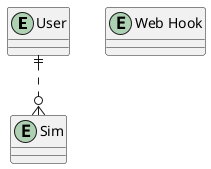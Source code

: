 @startuml

entity user as "User" {

}

entity sim as "Sim" {

}

entity hook as "Web Hook" {

}

user ||..o{ sim


@enduml
